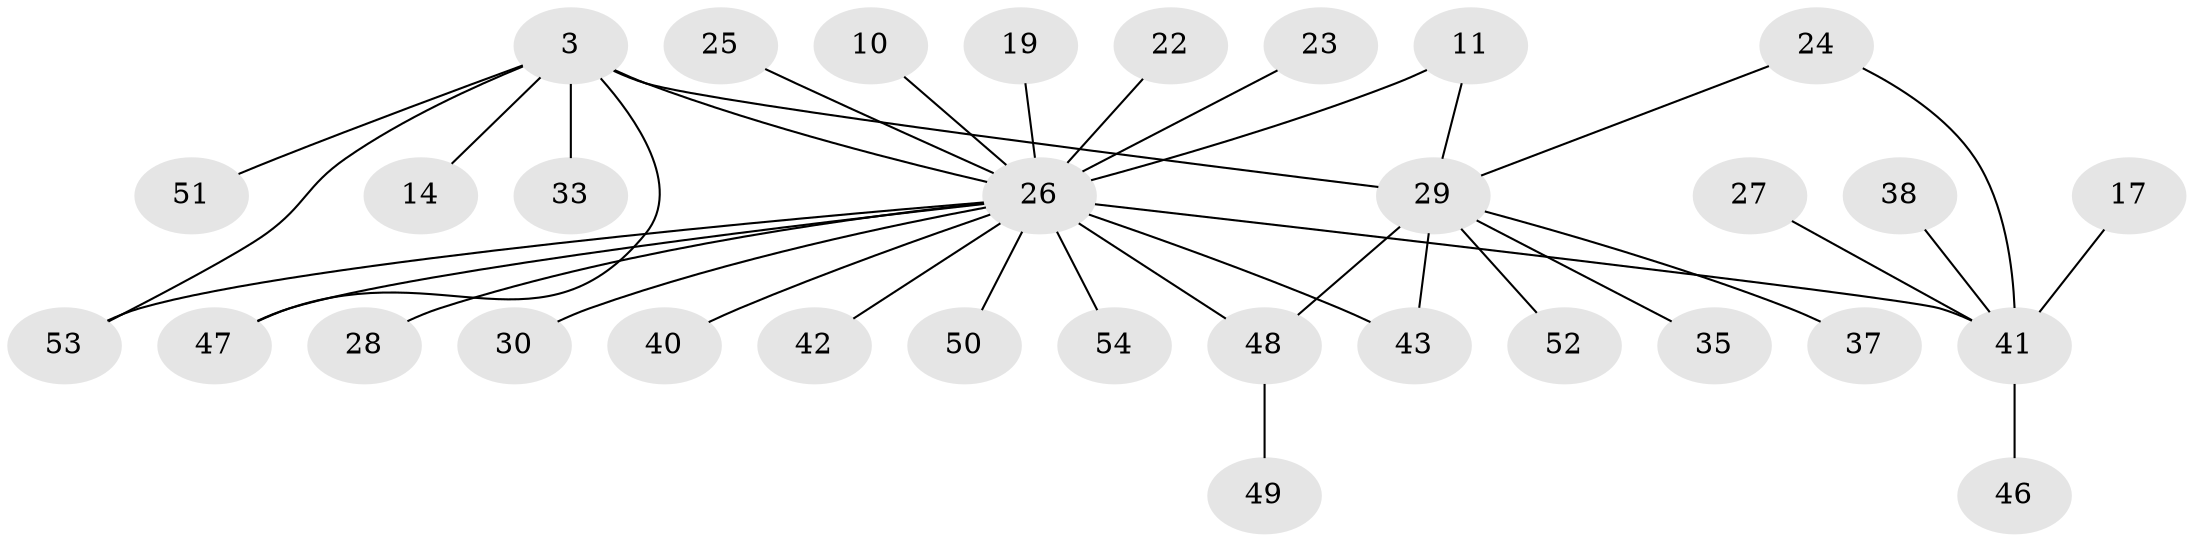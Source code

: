 // original degree distribution, {4: 0.05555555555555555, 10: 0.037037037037037035, 8: 0.037037037037037035, 7: 0.018518518518518517, 6: 0.018518518518518517, 3: 0.1111111111111111, 2: 0.2222222222222222, 1: 0.48148148148148145, 5: 0.018518518518518517}
// Generated by graph-tools (version 1.1) at 2025/50/03/04/25 21:50:51]
// undirected, 32 vertices, 37 edges
graph export_dot {
graph [start="1"]
  node [color=gray90,style=filled];
  3;
  10;
  11 [super="+8"];
  14;
  17;
  19;
  22 [super="+15"];
  23;
  24 [super="+20"];
  25;
  26 [super="+5+18"];
  27;
  28;
  29 [super="+4"];
  30;
  33;
  35;
  37;
  38 [super="+16"];
  40 [super="+13+34+36"];
  41 [super="+32+39+12"];
  42;
  43;
  46;
  47 [super="+31+9"];
  48 [super="+44"];
  49 [super="+45"];
  50;
  51;
  52;
  53;
  54;
  3 -- 14;
  3 -- 29 [weight=2];
  3 -- 33;
  3 -- 51;
  3 -- 53;
  3 -- 47;
  3 -- 26;
  10 -- 26;
  11 -- 29;
  11 -- 26;
  17 -- 41;
  19 -- 26;
  22 -- 26;
  23 -- 26;
  24 -- 29;
  24 -- 41;
  25 -- 26;
  26 -- 48 [weight=3];
  26 -- 40;
  26 -- 42;
  26 -- 43;
  26 -- 54;
  26 -- 28;
  26 -- 30;
  26 -- 50;
  26 -- 53;
  26 -- 41 [weight=3];
  26 -- 47;
  27 -- 41;
  29 -- 35;
  29 -- 43;
  29 -- 48 [weight=2];
  29 -- 52;
  29 -- 37;
  38 -- 41;
  41 -- 46;
  48 -- 49;
}
